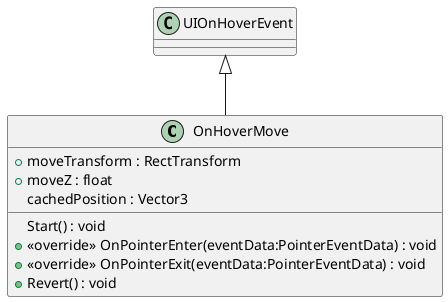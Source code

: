 @startuml
class OnHoverMove {
    + moveTransform : RectTransform
    + moveZ : float
    cachedPosition : Vector3
    Start() : void
    + <<override>> OnPointerEnter(eventData:PointerEventData) : void
    + <<override>> OnPointerExit(eventData:PointerEventData) : void
    + Revert() : void
}
UIOnHoverEvent <|-- OnHoverMove
@enduml

